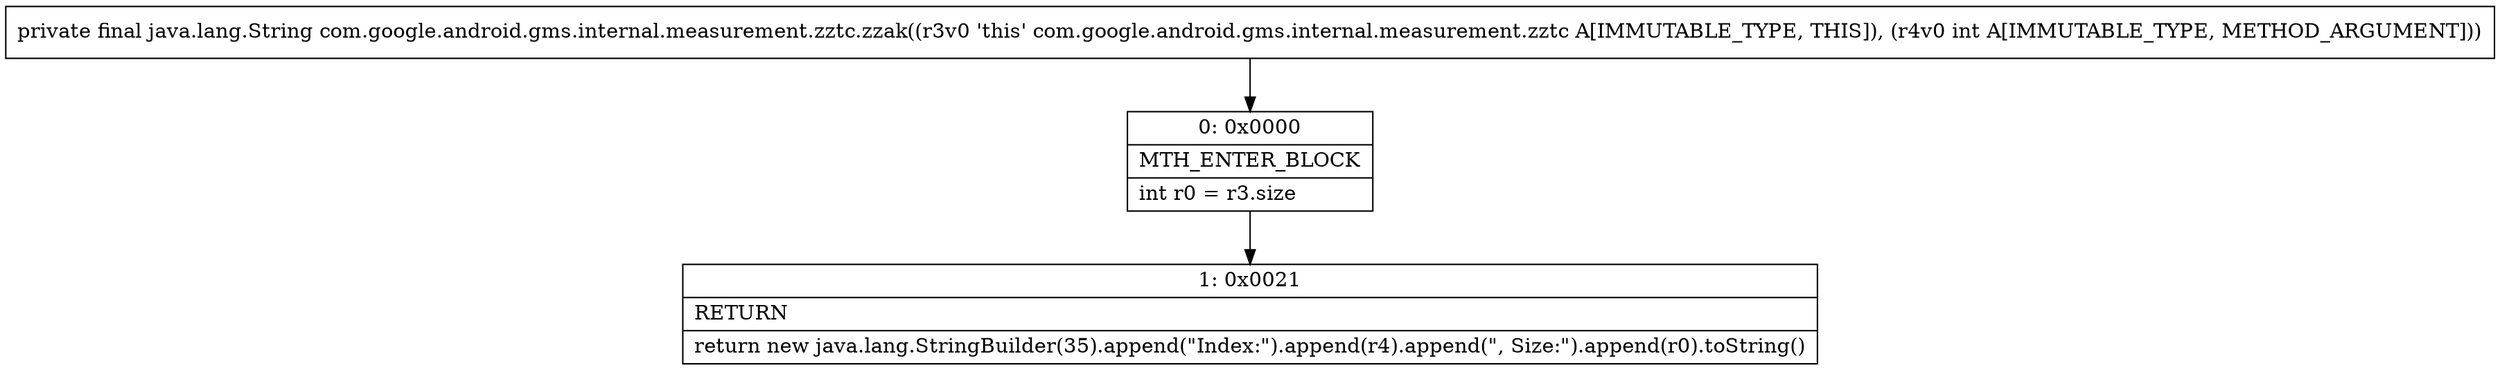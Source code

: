 digraph "CFG forcom.google.android.gms.internal.measurement.zztc.zzak(I)Ljava\/lang\/String;" {
Node_0 [shape=record,label="{0\:\ 0x0000|MTH_ENTER_BLOCK\l|int r0 = r3.size\l}"];
Node_1 [shape=record,label="{1\:\ 0x0021|RETURN\l|return new java.lang.StringBuilder(35).append(\"Index:\").append(r4).append(\", Size:\").append(r0).toString()\l}"];
MethodNode[shape=record,label="{private final java.lang.String com.google.android.gms.internal.measurement.zztc.zzak((r3v0 'this' com.google.android.gms.internal.measurement.zztc A[IMMUTABLE_TYPE, THIS]), (r4v0 int A[IMMUTABLE_TYPE, METHOD_ARGUMENT])) }"];
MethodNode -> Node_0;
Node_0 -> Node_1;
}


